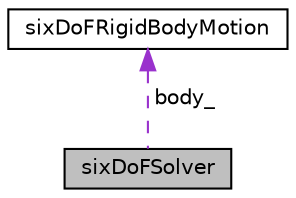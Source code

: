 digraph "sixDoFSolver"
{
  bgcolor="transparent";
  edge [fontname="Helvetica",fontsize="10",labelfontname="Helvetica",labelfontsize="10"];
  node [fontname="Helvetica",fontsize="10",shape=record];
  Node1 [label="sixDoFSolver",height=0.2,width=0.4,color="black", fillcolor="grey75", style="filled", fontcolor="black"];
  Node2 -> Node1 [dir="back",color="darkorchid3",fontsize="10",style="dashed",label=" body_" ,fontname="Helvetica"];
  Node2 [label="sixDoFRigidBodyMotion",height=0.2,width=0.4,color="black",URL="$a02407.html",tooltip="Six degree of freedom motion for a rigid body. "];
}
